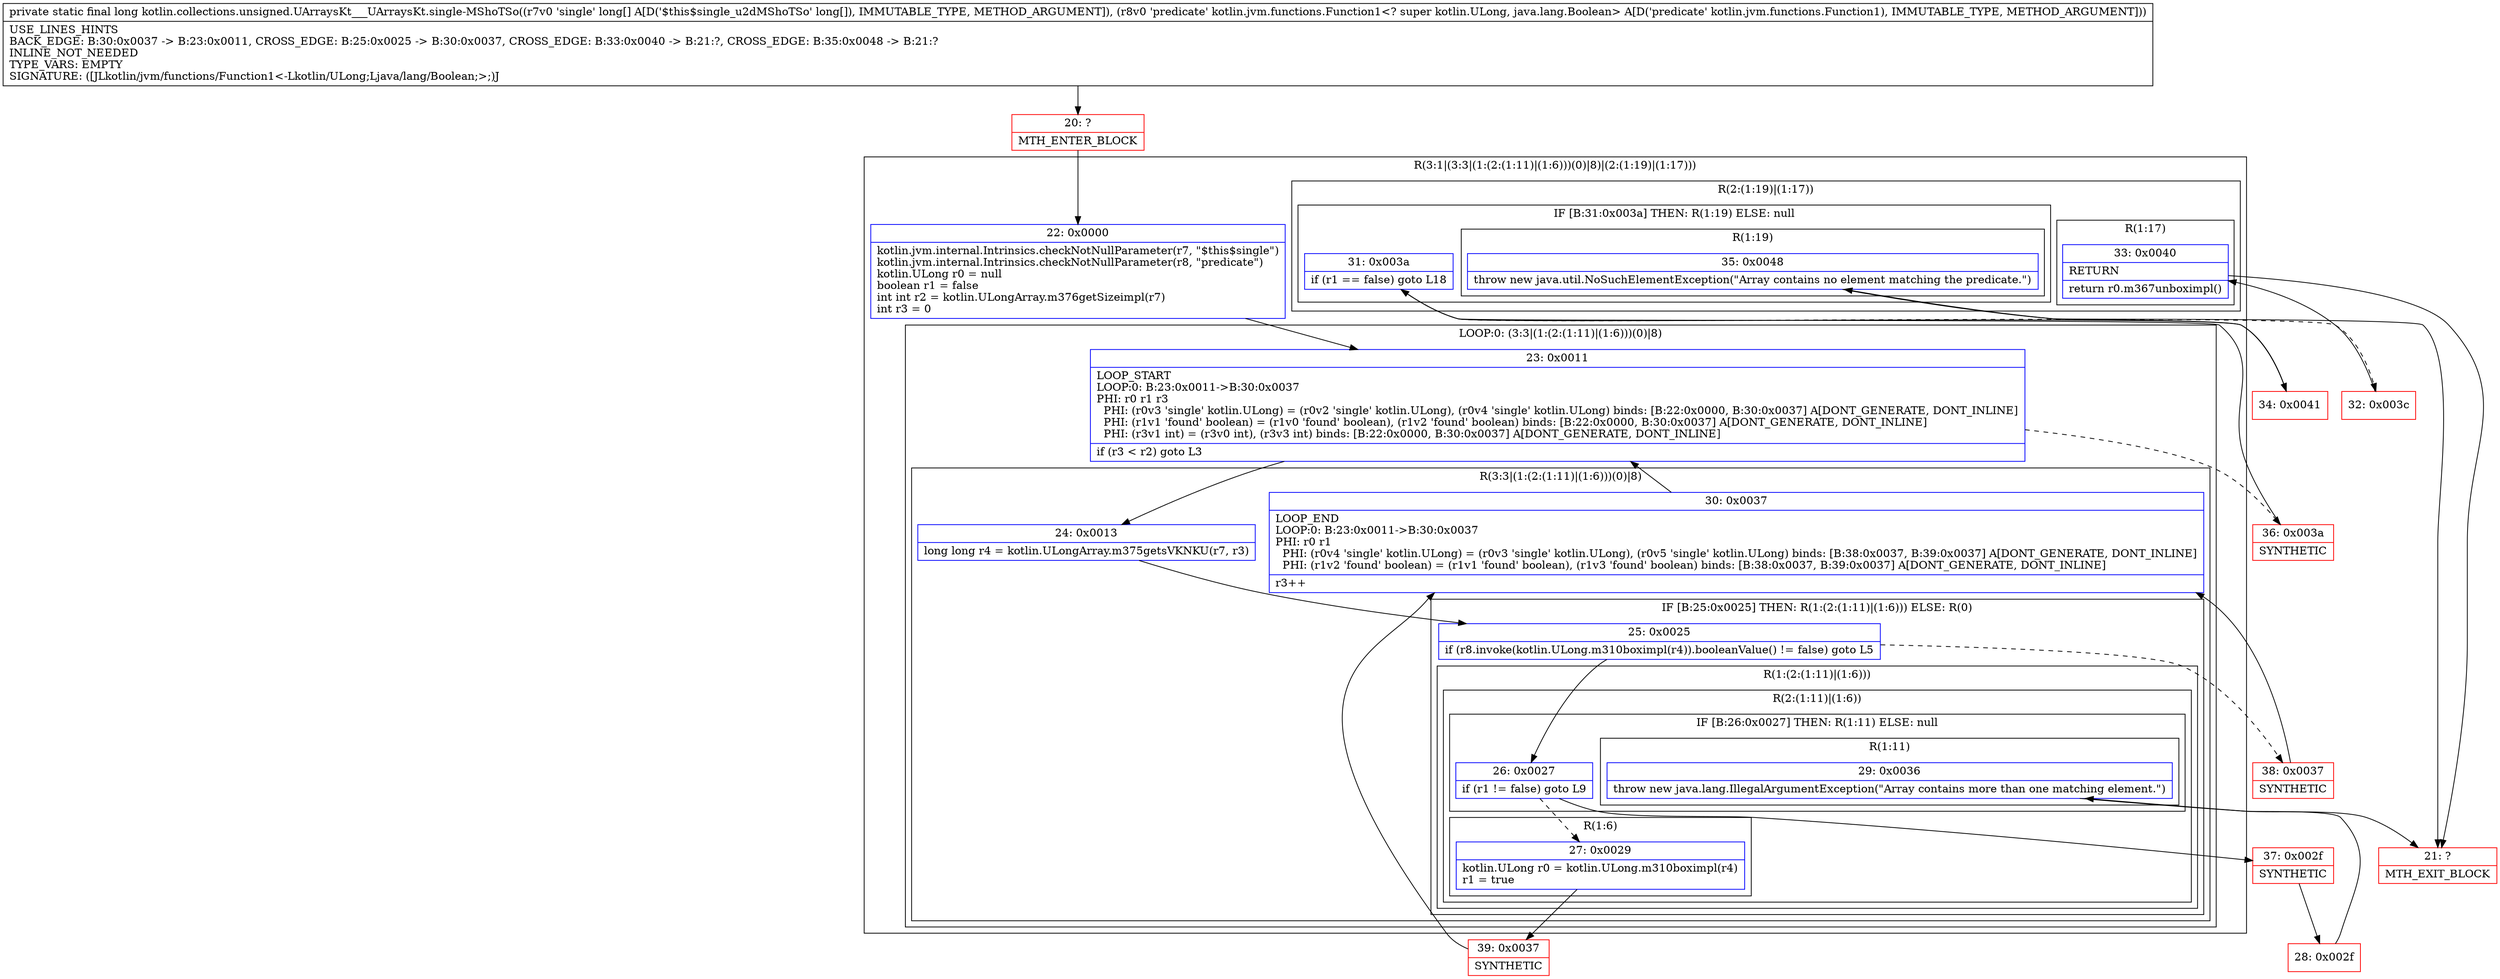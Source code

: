 digraph "CFG forkotlin.collections.unsigned.UArraysKt___UArraysKt.single\-MShoTSo([JLkotlin\/jvm\/functions\/Function1;)J" {
subgraph cluster_Region_328241925 {
label = "R(3:1|(3:3|(1:(2:(1:11)|(1:6)))(0)|8)|(2:(1:19)|(1:17)))";
node [shape=record,color=blue];
Node_22 [shape=record,label="{22\:\ 0x0000|kotlin.jvm.internal.Intrinsics.checkNotNullParameter(r7, \"$this$single\")\lkotlin.jvm.internal.Intrinsics.checkNotNullParameter(r8, \"predicate\")\lkotlin.ULong r0 = null\lboolean r1 = false\lint int r2 = kotlin.ULongArray.m376getSizeimpl(r7)\lint r3 = 0\l}"];
subgraph cluster_LoopRegion_1922528520 {
label = "LOOP:0: (3:3|(1:(2:(1:11)|(1:6)))(0)|8)";
node [shape=record,color=blue];
Node_23 [shape=record,label="{23\:\ 0x0011|LOOP_START\lLOOP:0: B:23:0x0011\-\>B:30:0x0037\lPHI: r0 r1 r3 \l  PHI: (r0v3 'single' kotlin.ULong) = (r0v2 'single' kotlin.ULong), (r0v4 'single' kotlin.ULong) binds: [B:22:0x0000, B:30:0x0037] A[DONT_GENERATE, DONT_INLINE]\l  PHI: (r1v1 'found' boolean) = (r1v0 'found' boolean), (r1v2 'found' boolean) binds: [B:22:0x0000, B:30:0x0037] A[DONT_GENERATE, DONT_INLINE]\l  PHI: (r3v1 int) = (r3v0 int), (r3v3 int) binds: [B:22:0x0000, B:30:0x0037] A[DONT_GENERATE, DONT_INLINE]\l|if (r3 \< r2) goto L3\l}"];
subgraph cluster_Region_1294870038 {
label = "R(3:3|(1:(2:(1:11)|(1:6)))(0)|8)";
node [shape=record,color=blue];
Node_24 [shape=record,label="{24\:\ 0x0013|long long r4 = kotlin.ULongArray.m375getsVKNKU(r7, r3)\l}"];
subgraph cluster_IfRegion_1576513544 {
label = "IF [B:25:0x0025] THEN: R(1:(2:(1:11)|(1:6))) ELSE: R(0)";
node [shape=record,color=blue];
Node_25 [shape=record,label="{25\:\ 0x0025|if (r8.invoke(kotlin.ULong.m310boximpl(r4)).booleanValue() != false) goto L5\l}"];
subgraph cluster_Region_1852709826 {
label = "R(1:(2:(1:11)|(1:6)))";
node [shape=record,color=blue];
subgraph cluster_Region_2144952322 {
label = "R(2:(1:11)|(1:6))";
node [shape=record,color=blue];
subgraph cluster_IfRegion_1706995453 {
label = "IF [B:26:0x0027] THEN: R(1:11) ELSE: null";
node [shape=record,color=blue];
Node_26 [shape=record,label="{26\:\ 0x0027|if (r1 != false) goto L9\l}"];
subgraph cluster_Region_1773150026 {
label = "R(1:11)";
node [shape=record,color=blue];
Node_29 [shape=record,label="{29\:\ 0x0036|throw new java.lang.IllegalArgumentException(\"Array contains more than one matching element.\")\l}"];
}
}
subgraph cluster_Region_735407220 {
label = "R(1:6)";
node [shape=record,color=blue];
Node_27 [shape=record,label="{27\:\ 0x0029|kotlin.ULong r0 = kotlin.ULong.m310boximpl(r4)\lr1 = true\l}"];
}
}
}
subgraph cluster_Region_2074463336 {
label = "R(0)";
node [shape=record,color=blue];
}
}
Node_30 [shape=record,label="{30\:\ 0x0037|LOOP_END\lLOOP:0: B:23:0x0011\-\>B:30:0x0037\lPHI: r0 r1 \l  PHI: (r0v4 'single' kotlin.ULong) = (r0v3 'single' kotlin.ULong), (r0v5 'single' kotlin.ULong) binds: [B:38:0x0037, B:39:0x0037] A[DONT_GENERATE, DONT_INLINE]\l  PHI: (r1v2 'found' boolean) = (r1v1 'found' boolean), (r1v3 'found' boolean) binds: [B:38:0x0037, B:39:0x0037] A[DONT_GENERATE, DONT_INLINE]\l|r3++\l}"];
}
}
subgraph cluster_Region_1703639253 {
label = "R(2:(1:19)|(1:17))";
node [shape=record,color=blue];
subgraph cluster_IfRegion_1914765812 {
label = "IF [B:31:0x003a] THEN: R(1:19) ELSE: null";
node [shape=record,color=blue];
Node_31 [shape=record,label="{31\:\ 0x003a|if (r1 == false) goto L18\l}"];
subgraph cluster_Region_1374080278 {
label = "R(1:19)";
node [shape=record,color=blue];
Node_35 [shape=record,label="{35\:\ 0x0048|throw new java.util.NoSuchElementException(\"Array contains no element matching the predicate.\")\l}"];
}
}
subgraph cluster_Region_1209983767 {
label = "R(1:17)";
node [shape=record,color=blue];
Node_33 [shape=record,label="{33\:\ 0x0040|RETURN\l|return r0.m367unboximpl()\l}"];
}
}
}
Node_20 [shape=record,color=red,label="{20\:\ ?|MTH_ENTER_BLOCK\l}"];
Node_39 [shape=record,color=red,label="{39\:\ 0x0037|SYNTHETIC\l}"];
Node_37 [shape=record,color=red,label="{37\:\ 0x002f|SYNTHETIC\l}"];
Node_28 [shape=record,color=red,label="{28\:\ 0x002f}"];
Node_21 [shape=record,color=red,label="{21\:\ ?|MTH_EXIT_BLOCK\l}"];
Node_38 [shape=record,color=red,label="{38\:\ 0x0037|SYNTHETIC\l}"];
Node_36 [shape=record,color=red,label="{36\:\ 0x003a|SYNTHETIC\l}"];
Node_32 [shape=record,color=red,label="{32\:\ 0x003c}"];
Node_34 [shape=record,color=red,label="{34\:\ 0x0041}"];
MethodNode[shape=record,label="{private static final long kotlin.collections.unsigned.UArraysKt___UArraysKt.single\-MShoTSo((r7v0 'single' long[] A[D('$this$single_u2dMShoTSo' long[]), IMMUTABLE_TYPE, METHOD_ARGUMENT]), (r8v0 'predicate' kotlin.jvm.functions.Function1\<? super kotlin.ULong, java.lang.Boolean\> A[D('predicate' kotlin.jvm.functions.Function1), IMMUTABLE_TYPE, METHOD_ARGUMENT]))  | USE_LINES_HINTS\lBACK_EDGE: B:30:0x0037 \-\> B:23:0x0011, CROSS_EDGE: B:25:0x0025 \-\> B:30:0x0037, CROSS_EDGE: B:33:0x0040 \-\> B:21:?, CROSS_EDGE: B:35:0x0048 \-\> B:21:?\lINLINE_NOT_NEEDED\lTYPE_VARS: EMPTY\lSIGNATURE: ([JLkotlin\/jvm\/functions\/Function1\<\-Lkotlin\/ULong;Ljava\/lang\/Boolean;\>;)J\l}"];
MethodNode -> Node_20;Node_22 -> Node_23;
Node_23 -> Node_24;
Node_23 -> Node_36[style=dashed];
Node_24 -> Node_25;
Node_25 -> Node_26;
Node_25 -> Node_38[style=dashed];
Node_26 -> Node_27[style=dashed];
Node_26 -> Node_37;
Node_29 -> Node_21;
Node_27 -> Node_39;
Node_30 -> Node_23;
Node_31 -> Node_32[style=dashed];
Node_31 -> Node_34;
Node_35 -> Node_21;
Node_33 -> Node_21;
Node_20 -> Node_22;
Node_39 -> Node_30;
Node_37 -> Node_28;
Node_28 -> Node_29;
Node_38 -> Node_30;
Node_36 -> Node_31;
Node_32 -> Node_33;
Node_34 -> Node_35;
}

